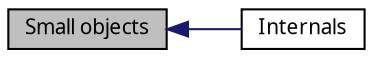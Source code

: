 digraph structs
{
  bgcolor="transparent";
  edge [fontname="FreeSans.ttf",fontsize=8,labelfontname="FreeSans.ttf",labelfontsize=8];
  node [fontname="FreeSans.ttf",fontsize=10,shape=record];
rankdir=LR;
  Node0 [label="Small objects",height=0.2,width=0.4,color="black", fillcolor="grey75", style="filled" fontcolor="black"];
  Node1 [label="Internals",height=0.2,width=0.4,color="black",URL="$a00780.html"];
  Node0->Node1 [shape=plaintext, color="midnightblue", dir="back", style="solid"];
}
